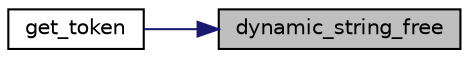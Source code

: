 digraph "dynamic_string_free"
{
 // LATEX_PDF_SIZE
  edge [fontname="Helvetica",fontsize="10",labelfontname="Helvetica",labelfontsize="10"];
  node [fontname="Helvetica",fontsize="10",shape=record];
  rankdir="RL";
  Node1 [label="dynamic_string_free",height=0.2,width=0.4,color="black", fillcolor="grey75", style="filled", fontcolor="black",tooltip=" "];
  Node1 -> Node2 [dir="back",color="midnightblue",fontsize="10",style="solid",fontname="Helvetica"];
  Node2 [label="get_token",height=0.2,width=0.4,color="black", fillcolor="white", style="filled",URL="$lexical__analyser_8c.html#a1b68532a422d65e0eab79e3011af906e",tooltip=" "];
}
